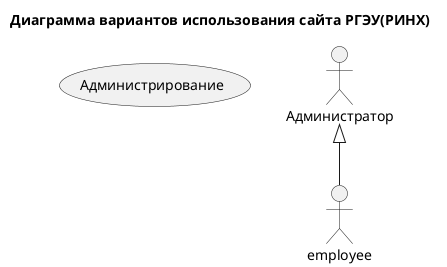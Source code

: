 @startuml
title Диаграмма вариантов использования сайта РГЭУ(РИНХ)

' left to right direction
usecase "Администрирование" as UC1

' Обявление актеров
actor "Админиcтратор" as admin

admin <|-- employee


@enduml